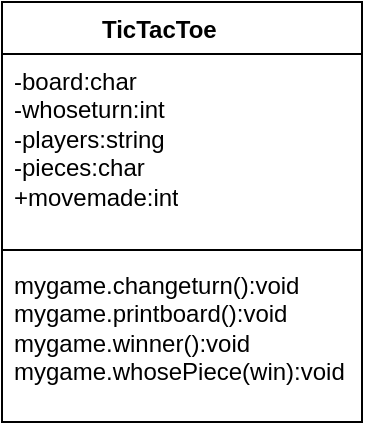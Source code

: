 <mxfile version="23.1.5" type="device">
  <diagram name="Page-1" id="Fy5UUvwfUfcRA9og1LQR">
    <mxGraphModel dx="515" dy="644" grid="1" gridSize="10" guides="1" tooltips="1" connect="1" arrows="1" fold="1" page="1" pageScale="1" pageWidth="850" pageHeight="1100" math="0" shadow="0">
      <root>
        <mxCell id="0" />
        <mxCell id="1" parent="0" />
        <mxCell id="aqIqvZbwGh3Oy1AnEnS7-1" value="TicTacToe&lt;span style=&quot;white-space: pre;&quot;&gt;&#x9;&lt;/span&gt;" style="swimlane;fontStyle=1;align=center;verticalAlign=top;childLayout=stackLayout;horizontal=1;startSize=26;horizontalStack=0;resizeParent=1;resizeParentMax=0;resizeLast=0;collapsible=1;marginBottom=0;whiteSpace=wrap;html=1;" vertex="1" parent="1">
          <mxGeometry x="190" y="290" width="180" height="210" as="geometry" />
        </mxCell>
        <mxCell id="aqIqvZbwGh3Oy1AnEnS7-2" value="-board:char&lt;br&gt;-whoseturn:int&lt;div&gt;-players:string&lt;/div&gt;&lt;div&gt;-pieces:char&lt;/div&gt;&lt;div&gt;+movemade:int&lt;/div&gt;" style="text;strokeColor=none;fillColor=none;align=left;verticalAlign=top;spacingLeft=4;spacingRight=4;overflow=hidden;rotatable=0;points=[[0,0.5],[1,0.5]];portConstraint=eastwest;whiteSpace=wrap;html=1;" vertex="1" parent="aqIqvZbwGh3Oy1AnEnS7-1">
          <mxGeometry y="26" width="180" height="94" as="geometry" />
        </mxCell>
        <mxCell id="aqIqvZbwGh3Oy1AnEnS7-3" value="" style="line;strokeWidth=1;fillColor=none;align=left;verticalAlign=middle;spacingTop=-1;spacingLeft=3;spacingRight=3;rotatable=0;labelPosition=right;points=[];portConstraint=eastwest;strokeColor=inherit;" vertex="1" parent="aqIqvZbwGh3Oy1AnEnS7-1">
          <mxGeometry y="120" width="180" height="8" as="geometry" />
        </mxCell>
        <mxCell id="aqIqvZbwGh3Oy1AnEnS7-4" value="mygame.changeturn():void&lt;br&gt;mygame.printboard():void&lt;br&gt;mygame.winner():void&lt;br&gt;mygame.whosePiece(win):void" style="text;strokeColor=none;fillColor=none;align=left;verticalAlign=top;spacingLeft=4;spacingRight=4;overflow=hidden;rotatable=0;points=[[0,0.5],[1,0.5]];portConstraint=eastwest;whiteSpace=wrap;html=1;" vertex="1" parent="aqIqvZbwGh3Oy1AnEnS7-1">
          <mxGeometry y="128" width="180" height="82" as="geometry" />
        </mxCell>
      </root>
    </mxGraphModel>
  </diagram>
</mxfile>
